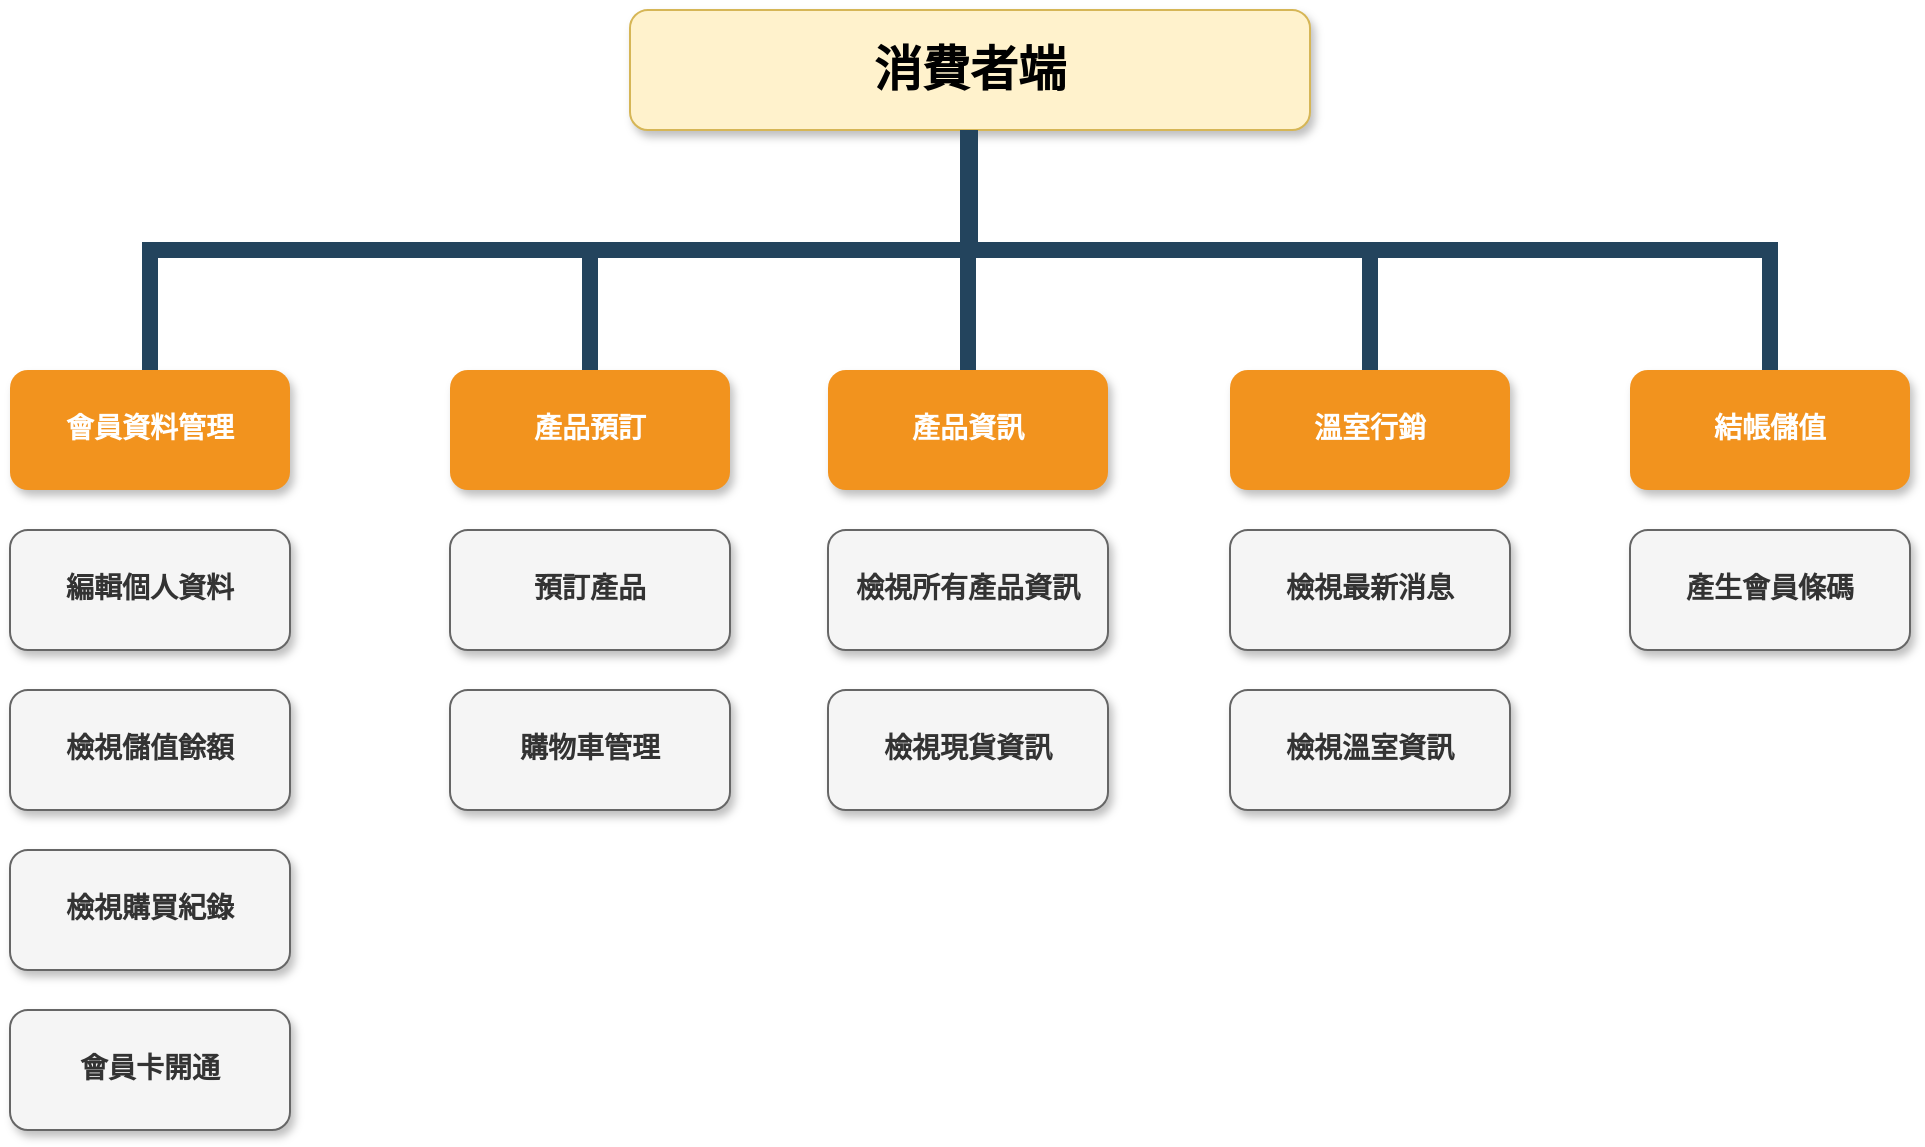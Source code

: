 <mxfile version="12.9.13" type="device"><diagram name="Page-1" id="64c3da0e-402f-94eb-ee01-a36477274f13"><mxGraphModel dx="1086" dy="806" grid="1" gridSize="10" guides="1" tooltips="1" connect="1" arrows="1" fold="1" page="1" pageScale="1" pageWidth="1169" pageHeight="826" background="#ffffff" math="0" shadow="0" extFonts="Noto Sans TC^https://fonts.googleapis.com/css?family=Noto+Sans+TC"><root><mxCell id="0"/><mxCell id="1" parent="0"/><mxCell id="2" value="消費者端" style="whiteSpace=wrap;rounded=1;shadow=1;fillColor=#fff2cc;strokeColor=#d6b656;fontStyle=1;fontSize=24;fontFamily=Noto Sans TC;" parent="1" vertex="1"><mxGeometry x="1000" y="50" width="340" height="60" as="geometry"/></mxCell><mxCell id="3" value="會員資料管理" style="whiteSpace=wrap;rounded=1;fillColor=#F2931E;strokeColor=none;shadow=1;fontColor=#FFFFFF;fontStyle=1;fontSize=14;fontFamily=Noto Sans TC;" parent="1" vertex="1"><mxGeometry x="690" y="230.0" width="140" height="60" as="geometry"/></mxCell><mxCell id="6" value="產品預訂" style="whiteSpace=wrap;rounded=1;fillColor=#F2931E;strokeColor=none;shadow=1;fontColor=#FFFFFF;fontStyle=1;fontSize=14;fontFamily=Noto Sans TC;" parent="1" vertex="1"><mxGeometry x="910" y="230.0" width="140" height="60" as="geometry"/></mxCell><mxCell id="229" value="" style="edgeStyle=elbowEdgeStyle;elbow=vertical;rounded=0;fontColor=#000000;endArrow=none;endFill=0;strokeWidth=8;strokeColor=#23445D;fontFamily=Noto Sans TC;" parent="1" target="3" edge="1"><mxGeometry width="100" height="100" relative="1" as="geometry"><mxPoint x="1170" y="110" as="sourcePoint"/><mxPoint x="1200" y="90" as="targetPoint"/></mxGeometry></mxCell><mxCell id="231" value="" style="edgeStyle=elbowEdgeStyle;elbow=vertical;rounded=0;fontColor=#000000;endArrow=none;endFill=0;strokeWidth=8;strokeColor=#23445D;entryX=0.5;entryY=0;entryDx=0;entryDy=0;fontFamily=Noto Sans TC;" parent="1" target="6" edge="1"><mxGeometry width="100" height="100" relative="1" as="geometry"><mxPoint x="1170" y="110" as="sourcePoint"/><mxPoint x="1160" y="220" as="targetPoint"/></mxGeometry></mxCell><mxCell id="vM1cpUeUvbQJ2aCEIQiF-237" value="產品資訊" style="whiteSpace=wrap;rounded=1;fillColor=#F2931E;strokeColor=none;shadow=1;fontColor=#FFFFFF;fontStyle=1;fontSize=14;fontFamily=Noto Sans TC;" parent="1" vertex="1"><mxGeometry x="1099" y="230.0" width="140" height="60" as="geometry"/></mxCell><mxCell id="vM1cpUeUvbQJ2aCEIQiF-238" value="溫室行銷" style="whiteSpace=wrap;rounded=1;fillColor=#F2931E;strokeColor=none;shadow=1;fontColor=#FFFFFF;fontStyle=1;fontSize=14;fontFamily=Noto Sans TC;" parent="1" vertex="1"><mxGeometry x="1300" y="230.0" width="140" height="60" as="geometry"/></mxCell><mxCell id="vM1cpUeUvbQJ2aCEIQiF-239" value="" style="edgeStyle=elbowEdgeStyle;elbow=vertical;rounded=0;fontColor=#000000;endArrow=none;endFill=0;strokeWidth=8;strokeColor=#23445D;fontFamily=Noto Sans TC;" parent="1" target="vM1cpUeUvbQJ2aCEIQiF-237" edge="1"><mxGeometry width="100" height="100" relative="1" as="geometry"><mxPoint x="1169" y="110" as="sourcePoint"/><mxPoint x="1069" y="230.0" as="targetPoint"/></mxGeometry></mxCell><mxCell id="vM1cpUeUvbQJ2aCEIQiF-240" value="" style="edgeStyle=elbowEdgeStyle;elbow=vertical;rounded=0;fontColor=#000000;endArrow=none;endFill=0;strokeWidth=8;strokeColor=#23445D;fontFamily=Noto Sans TC;" parent="1" target="vM1cpUeUvbQJ2aCEIQiF-238" edge="1"><mxGeometry width="100" height="100" relative="1" as="geometry"><mxPoint x="1169" y="110" as="sourcePoint"/><mxPoint x="1239" y="230.0" as="targetPoint"/></mxGeometry></mxCell><mxCell id="vM1cpUeUvbQJ2aCEIQiF-241" value="編輯個人資料" style="whiteSpace=wrap;rounded=1;fillColor=#f5f5f5;strokeColor=#666666;shadow=1;fontColor=#333333;fontStyle=1;fontSize=14;fontFamily=Noto Sans TC;" parent="1" vertex="1"><mxGeometry x="690" y="310.0" width="140" height="60" as="geometry"/></mxCell><mxCell id="vM1cpUeUvbQJ2aCEIQiF-242" value="檢視儲值餘額" style="whiteSpace=wrap;rounded=1;fillColor=#f5f5f5;strokeColor=#666666;shadow=1;fontColor=#333333;fontStyle=1;fontSize=14;fontFamily=Noto Sans TC;" parent="1" vertex="1"><mxGeometry x="690" y="390.0" width="140" height="60" as="geometry"/></mxCell><mxCell id="vM1cpUeUvbQJ2aCEIQiF-243" value="檢視購買紀錄" style="whiteSpace=wrap;rounded=1;fillColor=#f5f5f5;strokeColor=#666666;shadow=1;fontColor=#333333;fontStyle=1;fontSize=14;fontFamily=Noto Sans TC;" parent="1" vertex="1"><mxGeometry x="690" y="470.0" width="140" height="60" as="geometry"/></mxCell><mxCell id="vM1cpUeUvbQJ2aCEIQiF-244" value="檢視所有產品資訊" style="whiteSpace=wrap;rounded=1;fillColor=#f5f5f5;strokeColor=#666666;shadow=1;fontColor=#333333;fontStyle=1;fontSize=14;fontFamily=Noto Sans TC;" parent="1" vertex="1"><mxGeometry x="1099" y="310.0" width="140" height="60" as="geometry"/></mxCell><mxCell id="vM1cpUeUvbQJ2aCEIQiF-245" value="檢視現貨資訊" style="whiteSpace=wrap;rounded=1;fillColor=#f5f5f5;strokeColor=#666666;shadow=1;fontColor=#333333;fontStyle=1;fontSize=14;fontFamily=Noto Sans TC;" parent="1" vertex="1"><mxGeometry x="1099" y="390.0" width="140" height="60" as="geometry"/></mxCell><mxCell id="vM1cpUeUvbQJ2aCEIQiF-247" value="結帳儲值" style="whiteSpace=wrap;rounded=1;fillColor=#F2931E;strokeColor=none;shadow=1;fontColor=#FFFFFF;fontStyle=1;fontSize=14;fontFamily=Noto Sans TC;" parent="1" vertex="1"><mxGeometry x="1500" y="230.0" width="140" height="60" as="geometry"/></mxCell><mxCell id="vM1cpUeUvbQJ2aCEIQiF-248" value="" style="edgeStyle=elbowEdgeStyle;elbow=vertical;rounded=0;fontColor=#000000;endArrow=none;endFill=0;strokeWidth=8;strokeColor=#23445D;fontFamily=Noto Sans TC;entryX=0.5;entryY=0;entryDx=0;entryDy=0;" parent="1" target="vM1cpUeUvbQJ2aCEIQiF-247" edge="1"><mxGeometry width="100" height="100" relative="1" as="geometry"><mxPoint x="1169" y="110" as="sourcePoint"/><mxPoint x="1410" y="230.0" as="targetPoint"/></mxGeometry></mxCell><mxCell id="vM1cpUeUvbQJ2aCEIQiF-249" value="檢視最新消息" style="whiteSpace=wrap;rounded=1;fillColor=#f5f5f5;strokeColor=#666666;shadow=1;fontColor=#333333;fontStyle=1;fontSize=14;fontFamily=Noto Sans TC;" parent="1" vertex="1"><mxGeometry x="1300" y="310.0" width="140" height="60" as="geometry"/></mxCell><mxCell id="vM1cpUeUvbQJ2aCEIQiF-250" value="產生會員條碼" style="whiteSpace=wrap;rounded=1;fillColor=#f5f5f5;strokeColor=#666666;shadow=1;fontColor=#333333;fontStyle=1;fontSize=14;fontFamily=Noto Sans TC;" parent="1" vertex="1"><mxGeometry x="1500" y="310.0" width="140" height="60" as="geometry"/></mxCell><mxCell id="vM1cpUeUvbQJ2aCEIQiF-251" value="預訂產品" style="whiteSpace=wrap;rounded=1;fillColor=#f5f5f5;strokeColor=#666666;shadow=1;fontColor=#333333;fontStyle=1;fontSize=14;fontFamily=Noto Sans TC;" parent="1" vertex="1"><mxGeometry x="910" y="310.0" width="140" height="60" as="geometry"/></mxCell><mxCell id="XljQFsHUyj_Vd8DTRVNZ-231" value="檢視溫室資訊" style="whiteSpace=wrap;rounded=1;fillColor=#f5f5f5;strokeColor=#666666;shadow=1;fontColor=#333333;fontStyle=1;fontSize=14;fontFamily=Noto Sans TC;" parent="1" vertex="1"><mxGeometry x="1300" y="390.0" width="140" height="60" as="geometry"/></mxCell><mxCell id="t9nXemCPrRFakAOZY997-232" value="會員卡開通" style="whiteSpace=wrap;rounded=1;fillColor=#f5f5f5;strokeColor=#666666;shadow=1;fontColor=#333333;fontStyle=1;fontSize=14;fontFamily=Noto Sans TC;" vertex="1" parent="1"><mxGeometry x="690" y="550.0" width="140" height="60" as="geometry"/></mxCell><mxCell id="t9nXemCPrRFakAOZY997-233" value="購物車管理" style="whiteSpace=wrap;rounded=1;fillColor=#f5f5f5;strokeColor=#666666;shadow=1;fontColor=#333333;fontStyle=1;fontSize=14;fontFamily=Noto Sans TC;" vertex="1" parent="1"><mxGeometry x="910" y="390.0" width="140" height="60" as="geometry"/></mxCell></root></mxGraphModel></diagram></mxfile>